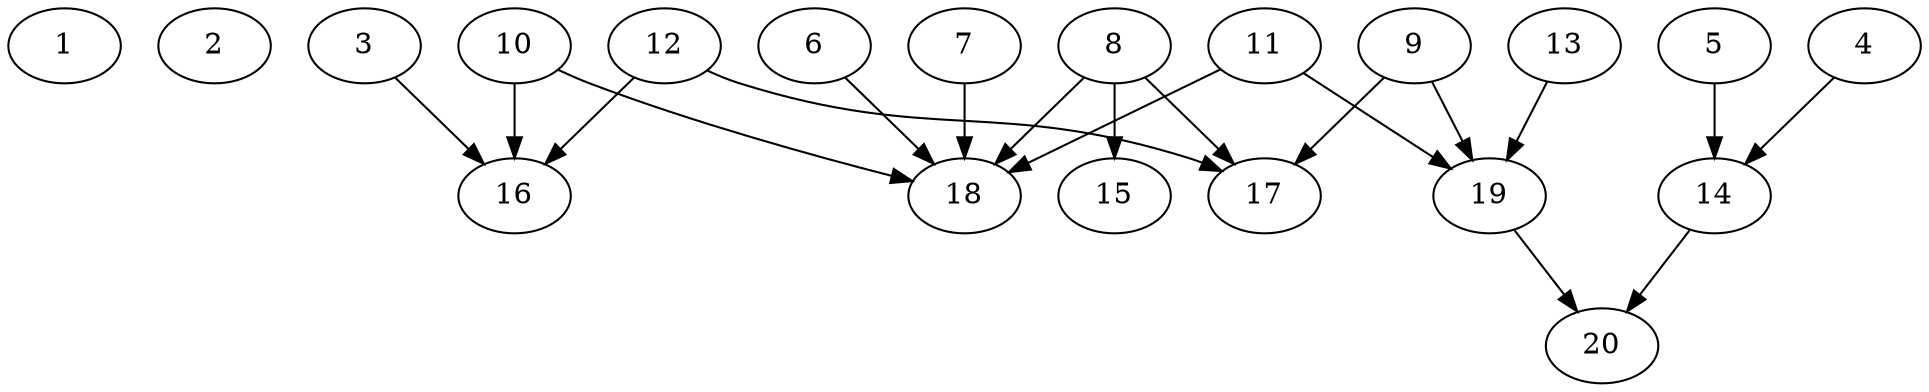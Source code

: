 // DAG automatically generated by daggen at Wed Jul 24 21:21:55 2019
// ./daggen --dot -n 20 --ccr 0.5 --fat 0.8 --regular 0.5 --density 0.6 --mindata 5242880 --maxdata 52428800 
digraph G {
  1 [size="63799296", alpha="0.17", expect_size="31899648"] 
  2 [size="73396224", alpha="0.03", expect_size="36698112"] 
  3 [size="80623616", alpha="0.14", expect_size="40311808"] 
  3 -> 16 [size ="40311808"]
  4 [size="78080000", alpha="0.06", expect_size="39040000"] 
  4 -> 14 [size ="39040000"]
  5 [size="41805824", alpha="0.19", expect_size="20902912"] 
  5 -> 14 [size ="20902912"]
  6 [size="61052928", alpha="0.14", expect_size="30526464"] 
  6 -> 18 [size ="30526464"]
  7 [size="95895552", alpha="0.12", expect_size="47947776"] 
  7 -> 18 [size ="47947776"]
  8 [size="27262976", alpha="0.19", expect_size="13631488"] 
  8 -> 15 [size ="13631488"]
  8 -> 17 [size ="13631488"]
  8 -> 18 [size ="13631488"]
  9 [size="75220992", alpha="0.16", expect_size="37610496"] 
  9 -> 17 [size ="37610496"]
  9 -> 19 [size ="37610496"]
  10 [size="28674048", alpha="0.19", expect_size="14337024"] 
  10 -> 16 [size ="14337024"]
  10 -> 18 [size ="14337024"]
  11 [size="55119872", alpha="0.19", expect_size="27559936"] 
  11 -> 18 [size ="27559936"]
  11 -> 19 [size ="27559936"]
  12 [size="42711040", alpha="0.13", expect_size="21355520"] 
  12 -> 16 [size ="21355520"]
  12 -> 17 [size ="21355520"]
  13 [size="58875904", alpha="0.13", expect_size="29437952"] 
  13 -> 19 [size ="29437952"]
  14 [size="29757440", alpha="0.17", expect_size="14878720"] 
  14 -> 20 [size ="14878720"]
  15 [size="56567808", alpha="0.09", expect_size="28283904"] 
  16 [size="51431424", alpha="0.11", expect_size="25715712"] 
  17 [size="22304768", alpha="0.09", expect_size="11152384"] 
  18 [size="77522944", alpha="0.14", expect_size="38761472"] 
  19 [size="71270400", alpha="0.20", expect_size="35635200"] 
  19 -> 20 [size ="35635200"]
  20 [size="50192384", alpha="0.03", expect_size="25096192"] 
}
